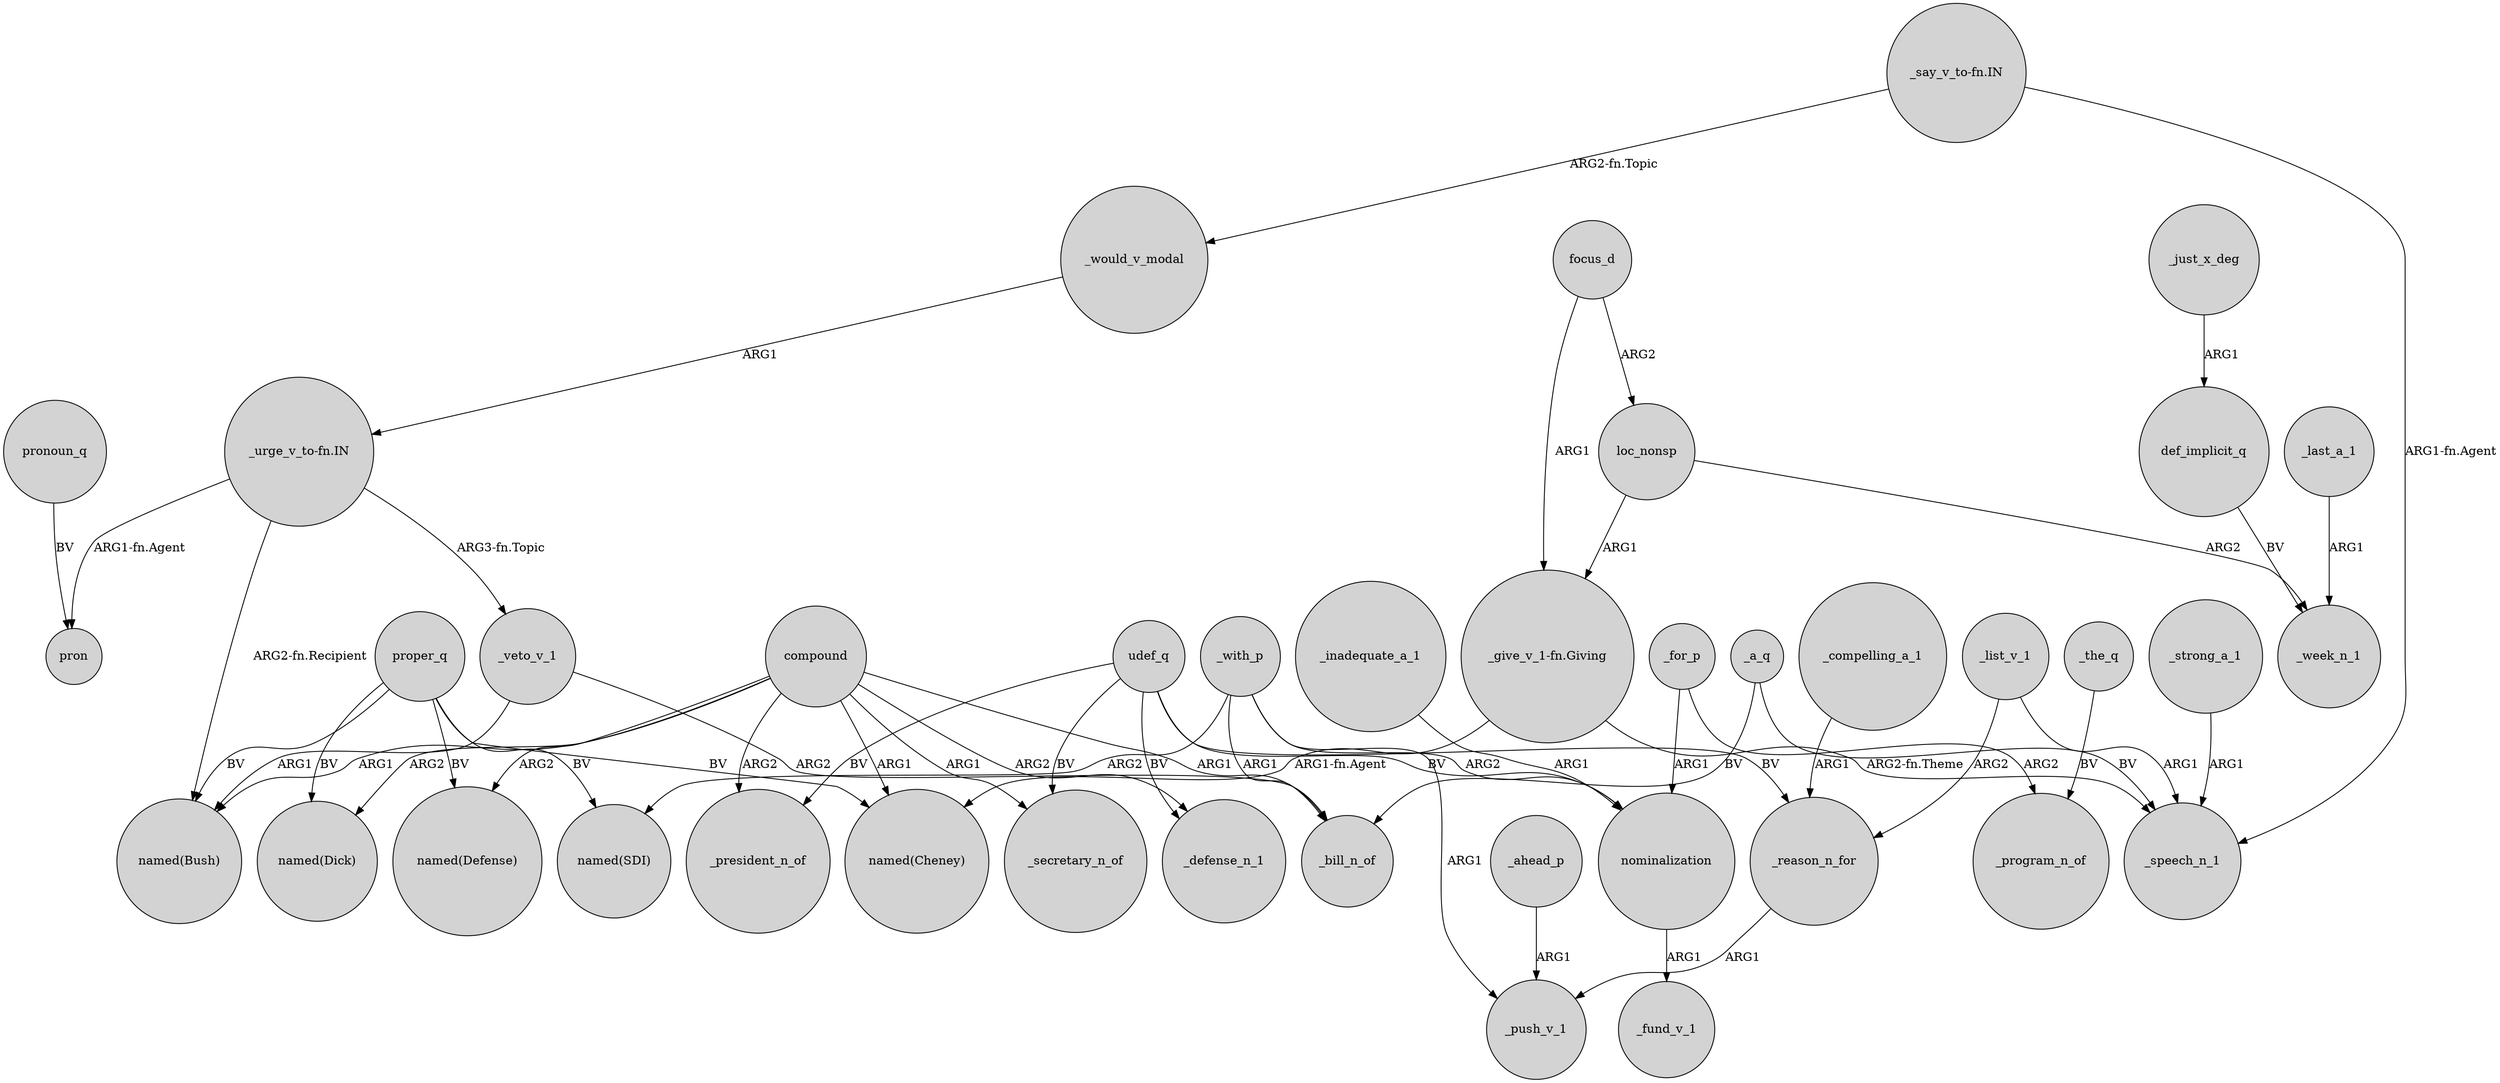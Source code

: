digraph {
	node [shape=circle style=filled]
	"_say_v_to-fn.IN" -> _would_v_modal [label="ARG2-fn.Topic"]
	focus_d -> loc_nonsp [label=ARG2]
	udef_q -> _secretary_n_of [label=BV]
	"_urge_v_to-fn.IN" -> pron [label="ARG1-fn.Agent"]
	_would_v_modal -> "_urge_v_to-fn.IN" [label=ARG1]
	compound -> _president_n_of [label=ARG2]
	def_implicit_q -> _week_n_1 [label=BV]
	compound -> _bill_n_of [label=ARG1]
	compound -> "named(Dick)" [label=ARG2]
	udef_q -> _reason_n_for [label=BV]
	"_urge_v_to-fn.IN" -> _veto_v_1 [label="ARG3-fn.Topic"]
	_a_q -> _bill_n_of [label=BV]
	_with_p -> nominalization [label=ARG2]
	nominalization -> _fund_v_1 [label=ARG1]
	_ahead_p -> _push_v_1 [label=ARG1]
	proper_q -> "named(Cheney)" [label=BV]
	_list_v_1 -> _reason_n_for [label=ARG2]
	proper_q -> "named(Dick)" [label=BV]
	_compelling_a_1 -> _reason_n_for [label=ARG1]
	compound -> _defense_n_1 [label=ARG2]
	_strong_a_1 -> _speech_n_1 [label=ARG1]
	"_urge_v_to-fn.IN" -> "named(Bush)" [label="ARG2-fn.Recipient"]
	pronoun_q -> pron [label=BV]
	loc_nonsp -> _week_n_1 [label=ARG2]
	udef_q -> _defense_n_1 [label=BV]
	_reason_n_for -> _push_v_1 [label=ARG1]
	udef_q -> _president_n_of [label=BV]
	focus_d -> "_give_v_1-fn.Giving" [label=ARG1]
	"_give_v_1-fn.Giving" -> _speech_n_1 [label="ARG2-fn.Theme"]
	_the_q -> _program_n_of [label=BV]
	_last_a_1 -> _week_n_1 [label=ARG1]
	compound -> "named(Cheney)" [label=ARG1]
	proper_q -> "named(Bush)" [label=BV]
	"_give_v_1-fn.Giving" -> "named(Cheney)" [label="ARG1-fn.Agent"]
	udef_q -> nominalization [label=BV]
	_for_p -> nominalization [label=ARG1]
	loc_nonsp -> "_give_v_1-fn.Giving" [label=ARG1]
	proper_q -> "named(Defense)" [label=BV]
	compound -> "named(Defense)" [label=ARG2]
	_inadequate_a_1 -> nominalization [label=ARG1]
	_with_p -> _push_v_1 [label=ARG1]
	_for_p -> _program_n_of [label=ARG2]
	_with_p -> "named(SDI)" [label=ARG2]
	"_say_v_to-fn.IN" -> _speech_n_1 [label="ARG1-fn.Agent"]
	compound -> _secretary_n_of [label=ARG1]
	_veto_v_1 -> _bill_n_of [label=ARG2]
	proper_q -> "named(SDI)" [label=BV]
	_a_q -> _speech_n_1 [label=BV]
	_with_p -> _bill_n_of [label=ARG1]
	_list_v_1 -> _speech_n_1 [label=ARG1]
	_just_x_deg -> def_implicit_q [label=ARG1]
	_veto_v_1 -> "named(Bush)" [label=ARG1]
	compound -> "named(Bush)" [label=ARG1]
}
